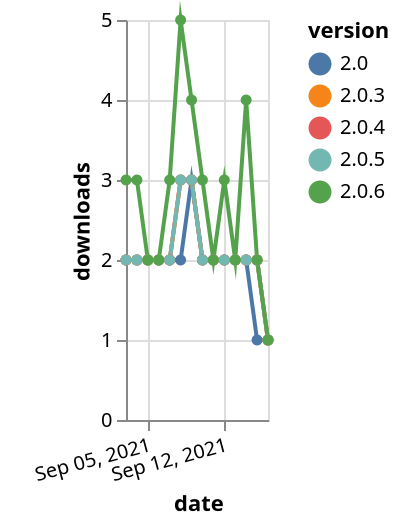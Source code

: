 {"$schema": "https://vega.github.io/schema/vega-lite/v5.json", "description": "A simple bar chart with embedded data.", "data": {"values": [{"date": "2021-09-03", "total": 2325, "delta": 2, "version": "2.0.4"}, {"date": "2021-09-04", "total": 2327, "delta": 2, "version": "2.0.4"}, {"date": "2021-09-05", "total": 2329, "delta": 2, "version": "2.0.4"}, {"date": "2021-09-06", "total": 2331, "delta": 2, "version": "2.0.4"}, {"date": "2021-09-07", "total": 2333, "delta": 2, "version": "2.0.4"}, {"date": "2021-09-08", "total": 2336, "delta": 3, "version": "2.0.4"}, {"date": "2021-09-09", "total": 2339, "delta": 3, "version": "2.0.4"}, {"date": "2021-09-10", "total": 2341, "delta": 2, "version": "2.0.4"}, {"date": "2021-09-11", "total": 2343, "delta": 2, "version": "2.0.4"}, {"date": "2021-09-12", "total": 2345, "delta": 2, "version": "2.0.4"}, {"date": "2021-09-13", "total": 2347, "delta": 2, "version": "2.0.4"}, {"date": "2021-09-14", "total": 2349, "delta": 2, "version": "2.0.4"}, {"date": "2021-09-15", "total": 2351, "delta": 2, "version": "2.0.4"}, {"date": "2021-09-16", "total": 2352, "delta": 1, "version": "2.0.4"}, {"date": "2021-09-03", "total": 2274, "delta": 2, "version": "2.0"}, {"date": "2021-09-04", "total": 2276, "delta": 2, "version": "2.0"}, {"date": "2021-09-05", "total": 2278, "delta": 2, "version": "2.0"}, {"date": "2021-09-06", "total": 2280, "delta": 2, "version": "2.0"}, {"date": "2021-09-07", "total": 2282, "delta": 2, "version": "2.0"}, {"date": "2021-09-08", "total": 2284, "delta": 2, "version": "2.0"}, {"date": "2021-09-09", "total": 2287, "delta": 3, "version": "2.0"}, {"date": "2021-09-10", "total": 2289, "delta": 2, "version": "2.0"}, {"date": "2021-09-11", "total": 2291, "delta": 2, "version": "2.0"}, {"date": "2021-09-12", "total": 2293, "delta": 2, "version": "2.0"}, {"date": "2021-09-13", "total": 2295, "delta": 2, "version": "2.0"}, {"date": "2021-09-14", "total": 2297, "delta": 2, "version": "2.0"}, {"date": "2021-09-15", "total": 2298, "delta": 1, "version": "2.0"}, {"date": "2021-09-16", "total": 2299, "delta": 1, "version": "2.0"}, {"date": "2021-09-03", "total": 2516, "delta": 2, "version": "2.0.3"}, {"date": "2021-09-04", "total": 2518, "delta": 2, "version": "2.0.3"}, {"date": "2021-09-05", "total": 2520, "delta": 2, "version": "2.0.3"}, {"date": "2021-09-06", "total": 2522, "delta": 2, "version": "2.0.3"}, {"date": "2021-09-07", "total": 2524, "delta": 2, "version": "2.0.3"}, {"date": "2021-09-08", "total": 2527, "delta": 3, "version": "2.0.3"}, {"date": "2021-09-09", "total": 2530, "delta": 3, "version": "2.0.3"}, {"date": "2021-09-10", "total": 2532, "delta": 2, "version": "2.0.3"}, {"date": "2021-09-11", "total": 2534, "delta": 2, "version": "2.0.3"}, {"date": "2021-09-12", "total": 2536, "delta": 2, "version": "2.0.3"}, {"date": "2021-09-13", "total": 2538, "delta": 2, "version": "2.0.3"}, {"date": "2021-09-14", "total": 2540, "delta": 2, "version": "2.0.3"}, {"date": "2021-09-15", "total": 2542, "delta": 2, "version": "2.0.3"}, {"date": "2021-09-16", "total": 2543, "delta": 1, "version": "2.0.3"}, {"date": "2021-09-03", "total": 2485, "delta": 2, "version": "2.0.5"}, {"date": "2021-09-04", "total": 2487, "delta": 2, "version": "2.0.5"}, {"date": "2021-09-05", "total": 2489, "delta": 2, "version": "2.0.5"}, {"date": "2021-09-06", "total": 2491, "delta": 2, "version": "2.0.5"}, {"date": "2021-09-07", "total": 2493, "delta": 2, "version": "2.0.5"}, {"date": "2021-09-08", "total": 2496, "delta": 3, "version": "2.0.5"}, {"date": "2021-09-09", "total": 2499, "delta": 3, "version": "2.0.5"}, {"date": "2021-09-10", "total": 2501, "delta": 2, "version": "2.0.5"}, {"date": "2021-09-11", "total": 2503, "delta": 2, "version": "2.0.5"}, {"date": "2021-09-12", "total": 2505, "delta": 2, "version": "2.0.5"}, {"date": "2021-09-13", "total": 2507, "delta": 2, "version": "2.0.5"}, {"date": "2021-09-14", "total": 2509, "delta": 2, "version": "2.0.5"}, {"date": "2021-09-15", "total": 2511, "delta": 2, "version": "2.0.5"}, {"date": "2021-09-16", "total": 2512, "delta": 1, "version": "2.0.5"}, {"date": "2021-09-03", "total": 5171, "delta": 3, "version": "2.0.6"}, {"date": "2021-09-04", "total": 5174, "delta": 3, "version": "2.0.6"}, {"date": "2021-09-05", "total": 5176, "delta": 2, "version": "2.0.6"}, {"date": "2021-09-06", "total": 5178, "delta": 2, "version": "2.0.6"}, {"date": "2021-09-07", "total": 5181, "delta": 3, "version": "2.0.6"}, {"date": "2021-09-08", "total": 5186, "delta": 5, "version": "2.0.6"}, {"date": "2021-09-09", "total": 5190, "delta": 4, "version": "2.0.6"}, {"date": "2021-09-10", "total": 5193, "delta": 3, "version": "2.0.6"}, {"date": "2021-09-11", "total": 5195, "delta": 2, "version": "2.0.6"}, {"date": "2021-09-12", "total": 5198, "delta": 3, "version": "2.0.6"}, {"date": "2021-09-13", "total": 5200, "delta": 2, "version": "2.0.6"}, {"date": "2021-09-14", "total": 5204, "delta": 4, "version": "2.0.6"}, {"date": "2021-09-15", "total": 5206, "delta": 2, "version": "2.0.6"}, {"date": "2021-09-16", "total": 5207, "delta": 1, "version": "2.0.6"}]}, "width": "container", "mark": {"type": "line", "point": {"filled": true}}, "encoding": {"x": {"field": "date", "type": "temporal", "timeUnit": "yearmonthdate", "title": "date", "axis": {"labelAngle": -15}}, "y": {"field": "delta", "type": "quantitative", "title": "downloads"}, "color": {"field": "version", "type": "nominal"}, "tooltip": {"field": "delta"}}}